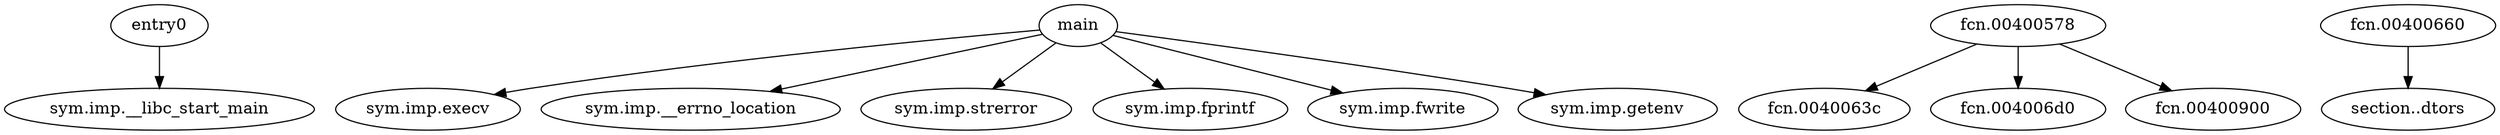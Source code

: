 digraph code {
  "0x00400610" [label="entry0"];
  "0x00400610" -> "0x004005b0";
  "0x004005b0" [label="sym.imp.__libc_start_main"];
  "0x00400700" [label="main"];
  "0x00400700" -> "0x004005a0";
  "0x004005a0" [label="sym.imp.execv"];
  "0x00400700" -> "0x004005e0";
  "0x004005e0" [label="sym.imp.__errno_location"];
  "0x00400700" -> "0x004005c0";
  "0x004005c0" [label="sym.imp.strerror"];
  "0x00400700" -> "0x00400600";
  "0x00400600" [label="sym.imp.fprintf"];
  "0x00400700" -> "0x004005f0";
  "0x004005f0" [label="sym.imp.fwrite"];
  "0x00400700" -> "0x004005d0";
  "0x004005d0" [label="sym.imp.getenv"];
  "0x00400578" [label="fcn.00400578"];
  "0x00400578" -> "0x0040063c";
  "0x0040063c" [label="fcn.0040063c"];
  "0x00400578" -> "0x004006d0";
  "0x004006d0" [label="fcn.004006d0"];
  "0x00400578" -> "0x00400900";
  "0x00400900" [label="fcn.00400900"];
  "0x00400660" [label="fcn.00400660"];
  "0x00400660" -> "0x00600d00";
  "0x00600d00" [label="section..dtors"];
}